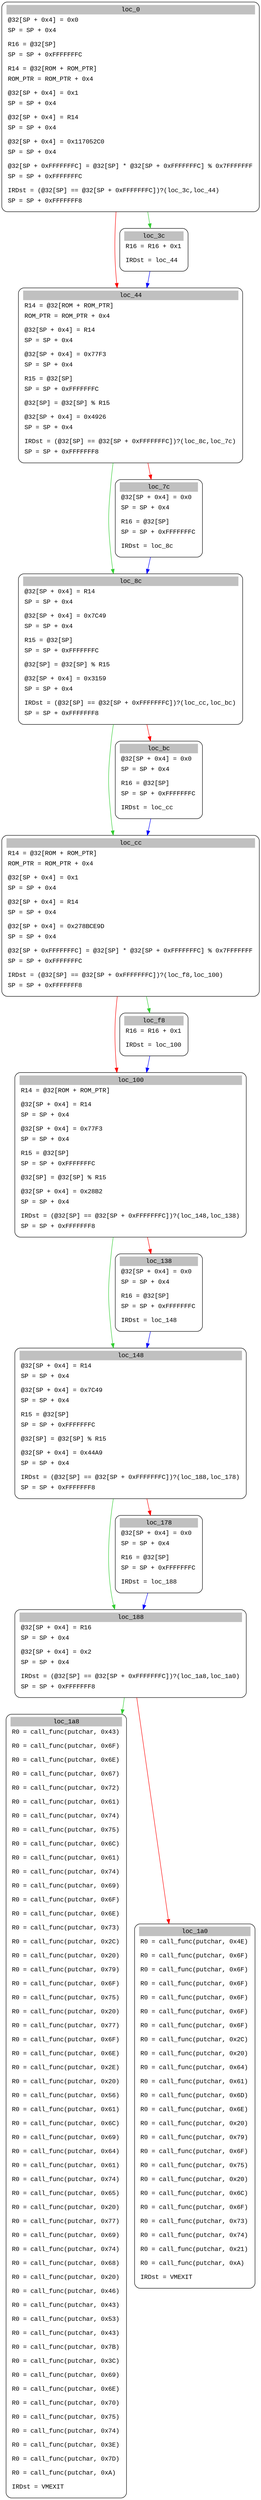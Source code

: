 digraph asm_graph {
0 [
shape="Mrecord" fontname="Courier New"label =<<table border="0" cellborder="0" cellpadding="3"><tr><td align="center" colspan="2" bgcolor="grey">loc_0</td></tr><tr><td align="left">@32[SP + 0x4] = 0x0</td></tr><tr><td align="left">SP = SP + 0x4</td></tr><tr><td align="left"></td></tr><tr><td align="left">R16 = @32[SP]</td></tr><tr><td align="left">SP = SP + 0xFFFFFFFC</td></tr><tr><td align="left"></td></tr><tr><td align="left">R14 = @32[ROM + ROM_PTR]</td></tr><tr><td align="left">ROM_PTR = ROM_PTR + 0x4</td></tr><tr><td align="left"></td></tr><tr><td align="left">@32[SP + 0x4] = 0x1</td></tr><tr><td align="left">SP = SP + 0x4</td></tr><tr><td align="left"></td></tr><tr><td align="left">@32[SP + 0x4] = R14</td></tr><tr><td align="left">SP = SP + 0x4</td></tr><tr><td align="left"></td></tr><tr><td align="left">@32[SP + 0x4] = 0x117052C0</td></tr><tr><td align="left">SP = SP + 0x4</td></tr><tr><td align="left"></td></tr><tr><td align="left">@32[SP + 0xFFFFFFFC] = @32[SP] * @32[SP + 0xFFFFFFFC] % 0x7FFFFFFF</td></tr><tr><td align="left">SP = SP + 0xFFFFFFFC</td></tr><tr><td align="left"></td></tr><tr><td align="left">IRDst = (@32[SP] == @32[SP + 0xFFFFFFFC])?(loc_3c,loc_44)</td></tr><tr><td align="left">SP = SP + 0xFFFFFFF8</td></tr><tr><td align="left"></td></tr></table>> ];
1 [
shape="Mrecord" fontname="Courier New"label =<<table border="0" cellborder="0" cellpadding="3"><tr><td align="center" colspan="2" bgcolor="grey">loc_44</td></tr><tr><td align="left">R14 = @32[ROM + ROM_PTR]</td></tr><tr><td align="left">ROM_PTR = ROM_PTR + 0x4</td></tr><tr><td align="left"></td></tr><tr><td align="left">@32[SP + 0x4] = R14</td></tr><tr><td align="left">SP = SP + 0x4</td></tr><tr><td align="left"></td></tr><tr><td align="left">@32[SP + 0x4] = 0x77F3</td></tr><tr><td align="left">SP = SP + 0x4</td></tr><tr><td align="left"></td></tr><tr><td align="left">R15 = @32[SP]</td></tr><tr><td align="left">SP = SP + 0xFFFFFFFC</td></tr><tr><td align="left"></td></tr><tr><td align="left">@32[SP] = @32[SP] % R15</td></tr><tr><td align="left"></td></tr><tr><td align="left">@32[SP + 0x4] = 0x4926</td></tr><tr><td align="left">SP = SP + 0x4</td></tr><tr><td align="left"></td></tr><tr><td align="left">IRDst = (@32[SP] == @32[SP + 0xFFFFFFFC])?(loc_8c,loc_7c)</td></tr><tr><td align="left">SP = SP + 0xFFFFFFF8</td></tr><tr><td align="left"></td></tr></table>> ];
2 [
shape="Mrecord" fontname="Courier New"label =<<table border="0" cellborder="0" cellpadding="3"><tr><td align="center" colspan="2" bgcolor="grey">loc_3c</td></tr><tr><td align="left">R16 = R16 + 0x1</td></tr><tr><td align="left"></td></tr><tr><td align="left">IRDst = loc_44</td></tr><tr><td align="left"></td></tr></table>> ];
3 [
shape="Mrecord" fontname="Courier New"label =<<table border="0" cellborder="0" cellpadding="3"><tr><td align="center" colspan="2" bgcolor="grey">loc_8c</td></tr><tr><td align="left">@32[SP + 0x4] = R14</td></tr><tr><td align="left">SP = SP + 0x4</td></tr><tr><td align="left"></td></tr><tr><td align="left">@32[SP + 0x4] = 0x7C49</td></tr><tr><td align="left">SP = SP + 0x4</td></tr><tr><td align="left"></td></tr><tr><td align="left">R15 = @32[SP]</td></tr><tr><td align="left">SP = SP + 0xFFFFFFFC</td></tr><tr><td align="left"></td></tr><tr><td align="left">@32[SP] = @32[SP] % R15</td></tr><tr><td align="left"></td></tr><tr><td align="left">@32[SP + 0x4] = 0x3159</td></tr><tr><td align="left">SP = SP + 0x4</td></tr><tr><td align="left"></td></tr><tr><td align="left">IRDst = (@32[SP] == @32[SP + 0xFFFFFFFC])?(loc_cc,loc_bc)</td></tr><tr><td align="left">SP = SP + 0xFFFFFFF8</td></tr><tr><td align="left"></td></tr></table>> ];
4 [
shape="Mrecord" fontname="Courier New"label =<<table border="0" cellborder="0" cellpadding="3"><tr><td align="center" colspan="2" bgcolor="grey">loc_7c</td></tr><tr><td align="left">@32[SP + 0x4] = 0x0</td></tr><tr><td align="left">SP = SP + 0x4</td></tr><tr><td align="left"></td></tr><tr><td align="left">R16 = @32[SP]</td></tr><tr><td align="left">SP = SP + 0xFFFFFFFC</td></tr><tr><td align="left"></td></tr><tr><td align="left">IRDst = loc_8c</td></tr><tr><td align="left"></td></tr></table>> ];
5 [
shape="Mrecord" fontname="Courier New"label =<<table border="0" cellborder="0" cellpadding="3"><tr><td align="center" colspan="2" bgcolor="grey">loc_cc</td></tr><tr><td align="left">R14 = @32[ROM + ROM_PTR]</td></tr><tr><td align="left">ROM_PTR = ROM_PTR + 0x4</td></tr><tr><td align="left"></td></tr><tr><td align="left">@32[SP + 0x4] = 0x1</td></tr><tr><td align="left">SP = SP + 0x4</td></tr><tr><td align="left"></td></tr><tr><td align="left">@32[SP + 0x4] = R14</td></tr><tr><td align="left">SP = SP + 0x4</td></tr><tr><td align="left"></td></tr><tr><td align="left">@32[SP + 0x4] = 0x278BCE9D</td></tr><tr><td align="left">SP = SP + 0x4</td></tr><tr><td align="left"></td></tr><tr><td align="left">@32[SP + 0xFFFFFFFC] = @32[SP] * @32[SP + 0xFFFFFFFC] % 0x7FFFFFFF</td></tr><tr><td align="left">SP = SP + 0xFFFFFFFC</td></tr><tr><td align="left"></td></tr><tr><td align="left">IRDst = (@32[SP] == @32[SP + 0xFFFFFFFC])?(loc_f8,loc_100)</td></tr><tr><td align="left">SP = SP + 0xFFFFFFF8</td></tr><tr><td align="left"></td></tr></table>> ];
6 [
shape="Mrecord" fontname="Courier New"label =<<table border="0" cellborder="0" cellpadding="3"><tr><td align="center" colspan="2" bgcolor="grey">loc_bc</td></tr><tr><td align="left">@32[SP + 0x4] = 0x0</td></tr><tr><td align="left">SP = SP + 0x4</td></tr><tr><td align="left"></td></tr><tr><td align="left">R16 = @32[SP]</td></tr><tr><td align="left">SP = SP + 0xFFFFFFFC</td></tr><tr><td align="left"></td></tr><tr><td align="left">IRDst = loc_cc</td></tr><tr><td align="left"></td></tr></table>> ];
7 [
shape="Mrecord" fontname="Courier New"label =<<table border="0" cellborder="0" cellpadding="3"><tr><td align="center" colspan="2" bgcolor="grey">loc_100</td></tr><tr><td align="left">R14 = @32[ROM + ROM_PTR]</td></tr><tr><td align="left"></td></tr><tr><td align="left">@32[SP + 0x4] = R14</td></tr><tr><td align="left">SP = SP + 0x4</td></tr><tr><td align="left"></td></tr><tr><td align="left">@32[SP + 0x4] = 0x77F3</td></tr><tr><td align="left">SP = SP + 0x4</td></tr><tr><td align="left"></td></tr><tr><td align="left">R15 = @32[SP]</td></tr><tr><td align="left">SP = SP + 0xFFFFFFFC</td></tr><tr><td align="left"></td></tr><tr><td align="left">@32[SP] = @32[SP] % R15</td></tr><tr><td align="left"></td></tr><tr><td align="left">@32[SP + 0x4] = 0x28B2</td></tr><tr><td align="left">SP = SP + 0x4</td></tr><tr><td align="left"></td></tr><tr><td align="left">IRDst = (@32[SP] == @32[SP + 0xFFFFFFFC])?(loc_148,loc_138)</td></tr><tr><td align="left">SP = SP + 0xFFFFFFF8</td></tr><tr><td align="left"></td></tr></table>> ];
8 [
shape="Mrecord" fontname="Courier New"label =<<table border="0" cellborder="0" cellpadding="3"><tr><td align="center" colspan="2" bgcolor="grey">loc_f8</td></tr><tr><td align="left">R16 = R16 + 0x1</td></tr><tr><td align="left"></td></tr><tr><td align="left">IRDst = loc_100</td></tr><tr><td align="left"></td></tr></table>> ];
9 [
shape="Mrecord" fontname="Courier New"label =<<table border="0" cellborder="0" cellpadding="3"><tr><td align="center" colspan="2" bgcolor="grey">loc_148</td></tr><tr><td align="left">@32[SP + 0x4] = R14</td></tr><tr><td align="left">SP = SP + 0x4</td></tr><tr><td align="left"></td></tr><tr><td align="left">@32[SP + 0x4] = 0x7C49</td></tr><tr><td align="left">SP = SP + 0x4</td></tr><tr><td align="left"></td></tr><tr><td align="left">R15 = @32[SP]</td></tr><tr><td align="left">SP = SP + 0xFFFFFFFC</td></tr><tr><td align="left"></td></tr><tr><td align="left">@32[SP] = @32[SP] % R15</td></tr><tr><td align="left"></td></tr><tr><td align="left">@32[SP + 0x4] = 0x44A9</td></tr><tr><td align="left">SP = SP + 0x4</td></tr><tr><td align="left"></td></tr><tr><td align="left">IRDst = (@32[SP] == @32[SP + 0xFFFFFFFC])?(loc_188,loc_178)</td></tr><tr><td align="left">SP = SP + 0xFFFFFFF8</td></tr><tr><td align="left"></td></tr></table>> ];
10 [
shape="Mrecord" fontname="Courier New"label =<<table border="0" cellborder="0" cellpadding="3"><tr><td align="center" colspan="2" bgcolor="grey">loc_138</td></tr><tr><td align="left">@32[SP + 0x4] = 0x0</td></tr><tr><td align="left">SP = SP + 0x4</td></tr><tr><td align="left"></td></tr><tr><td align="left">R16 = @32[SP]</td></tr><tr><td align="left">SP = SP + 0xFFFFFFFC</td></tr><tr><td align="left"></td></tr><tr><td align="left">IRDst = loc_148</td></tr><tr><td align="left"></td></tr></table>> ];
11 [
shape="Mrecord" fontname="Courier New"label =<<table border="0" cellborder="0" cellpadding="3"><tr><td align="center" colspan="2" bgcolor="grey">loc_188</td></tr><tr><td align="left">@32[SP + 0x4] = R16</td></tr><tr><td align="left">SP = SP + 0x4</td></tr><tr><td align="left"></td></tr><tr><td align="left">@32[SP + 0x4] = 0x2</td></tr><tr><td align="left">SP = SP + 0x4</td></tr><tr><td align="left"></td></tr><tr><td align="left">IRDst = (@32[SP] == @32[SP + 0xFFFFFFFC])?(loc_1a8,loc_1a0)</td></tr><tr><td align="left">SP = SP + 0xFFFFFFF8</td></tr><tr><td align="left"></td></tr></table>> ];
12 [
shape="Mrecord" fontname="Courier New"label =<<table border="0" cellborder="0" cellpadding="3"><tr><td align="center" colspan="2" bgcolor="grey">loc_178</td></tr><tr><td align="left">@32[SP + 0x4] = 0x0</td></tr><tr><td align="left">SP = SP + 0x4</td></tr><tr><td align="left"></td></tr><tr><td align="left">R16 = @32[SP]</td></tr><tr><td align="left">SP = SP + 0xFFFFFFFC</td></tr><tr><td align="left"></td></tr><tr><td align="left">IRDst = loc_188</td></tr><tr><td align="left"></td></tr></table>> ];
13 [
shape="Mrecord" fontname="Courier New"label =<<table border="0" cellborder="0" cellpadding="3"><tr><td align="center" colspan="2" bgcolor="grey">loc_1a8</td></tr><tr><td align="left">R0 = call_func(putchar, 0x43)</td></tr><tr><td align="left"></td></tr><tr><td align="left">R0 = call_func(putchar, 0x6F)</td></tr><tr><td align="left"></td></tr><tr><td align="left">R0 = call_func(putchar, 0x6E)</td></tr><tr><td align="left"></td></tr><tr><td align="left">R0 = call_func(putchar, 0x67)</td></tr><tr><td align="left"></td></tr><tr><td align="left">R0 = call_func(putchar, 0x72)</td></tr><tr><td align="left"></td></tr><tr><td align="left">R0 = call_func(putchar, 0x61)</td></tr><tr><td align="left"></td></tr><tr><td align="left">R0 = call_func(putchar, 0x74)</td></tr><tr><td align="left"></td></tr><tr><td align="left">R0 = call_func(putchar, 0x75)</td></tr><tr><td align="left"></td></tr><tr><td align="left">R0 = call_func(putchar, 0x6C)</td></tr><tr><td align="left"></td></tr><tr><td align="left">R0 = call_func(putchar, 0x61)</td></tr><tr><td align="left"></td></tr><tr><td align="left">R0 = call_func(putchar, 0x74)</td></tr><tr><td align="left"></td></tr><tr><td align="left">R0 = call_func(putchar, 0x69)</td></tr><tr><td align="left"></td></tr><tr><td align="left">R0 = call_func(putchar, 0x6F)</td></tr><tr><td align="left"></td></tr><tr><td align="left">R0 = call_func(putchar, 0x6E)</td></tr><tr><td align="left"></td></tr><tr><td align="left">R0 = call_func(putchar, 0x73)</td></tr><tr><td align="left"></td></tr><tr><td align="left">R0 = call_func(putchar, 0x2C)</td></tr><tr><td align="left"></td></tr><tr><td align="left">R0 = call_func(putchar, 0x20)</td></tr><tr><td align="left"></td></tr><tr><td align="left">R0 = call_func(putchar, 0x79)</td></tr><tr><td align="left"></td></tr><tr><td align="left">R0 = call_func(putchar, 0x6F)</td></tr><tr><td align="left"></td></tr><tr><td align="left">R0 = call_func(putchar, 0x75)</td></tr><tr><td align="left"></td></tr><tr><td align="left">R0 = call_func(putchar, 0x20)</td></tr><tr><td align="left"></td></tr><tr><td align="left">R0 = call_func(putchar, 0x77)</td></tr><tr><td align="left"></td></tr><tr><td align="left">R0 = call_func(putchar, 0x6F)</td></tr><tr><td align="left"></td></tr><tr><td align="left">R0 = call_func(putchar, 0x6E)</td></tr><tr><td align="left"></td></tr><tr><td align="left">R0 = call_func(putchar, 0x2E)</td></tr><tr><td align="left"></td></tr><tr><td align="left">R0 = call_func(putchar, 0x20)</td></tr><tr><td align="left"></td></tr><tr><td align="left">R0 = call_func(putchar, 0x56)</td></tr><tr><td align="left"></td></tr><tr><td align="left">R0 = call_func(putchar, 0x61)</td></tr><tr><td align="left"></td></tr><tr><td align="left">R0 = call_func(putchar, 0x6C)</td></tr><tr><td align="left"></td></tr><tr><td align="left">R0 = call_func(putchar, 0x69)</td></tr><tr><td align="left"></td></tr><tr><td align="left">R0 = call_func(putchar, 0x64)</td></tr><tr><td align="left"></td></tr><tr><td align="left">R0 = call_func(putchar, 0x61)</td></tr><tr><td align="left"></td></tr><tr><td align="left">R0 = call_func(putchar, 0x74)</td></tr><tr><td align="left"></td></tr><tr><td align="left">R0 = call_func(putchar, 0x65)</td></tr><tr><td align="left"></td></tr><tr><td align="left">R0 = call_func(putchar, 0x20)</td></tr><tr><td align="left"></td></tr><tr><td align="left">R0 = call_func(putchar, 0x77)</td></tr><tr><td align="left"></td></tr><tr><td align="left">R0 = call_func(putchar, 0x69)</td></tr><tr><td align="left"></td></tr><tr><td align="left">R0 = call_func(putchar, 0x74)</td></tr><tr><td align="left"></td></tr><tr><td align="left">R0 = call_func(putchar, 0x68)</td></tr><tr><td align="left"></td></tr><tr><td align="left">R0 = call_func(putchar, 0x20)</td></tr><tr><td align="left"></td></tr><tr><td align="left">R0 = call_func(putchar, 0x46)</td></tr><tr><td align="left"></td></tr><tr><td align="left">R0 = call_func(putchar, 0x43)</td></tr><tr><td align="left"></td></tr><tr><td align="left">R0 = call_func(putchar, 0x53)</td></tr><tr><td align="left"></td></tr><tr><td align="left">R0 = call_func(putchar, 0x43)</td></tr><tr><td align="left"></td></tr><tr><td align="left">R0 = call_func(putchar, 0x7B)</td></tr><tr><td align="left"></td></tr><tr><td align="left">R0 = call_func(putchar, 0x3C)</td></tr><tr><td align="left"></td></tr><tr><td align="left">R0 = call_func(putchar, 0x69)</td></tr><tr><td align="left"></td></tr><tr><td align="left">R0 = call_func(putchar, 0x6E)</td></tr><tr><td align="left"></td></tr><tr><td align="left">R0 = call_func(putchar, 0x70)</td></tr><tr><td align="left"></td></tr><tr><td align="left">R0 = call_func(putchar, 0x75)</td></tr><tr><td align="left"></td></tr><tr><td align="left">R0 = call_func(putchar, 0x74)</td></tr><tr><td align="left"></td></tr><tr><td align="left">R0 = call_func(putchar, 0x3E)</td></tr><tr><td align="left"></td></tr><tr><td align="left">R0 = call_func(putchar, 0x7D)</td></tr><tr><td align="left"></td></tr><tr><td align="left">R0 = call_func(putchar, 0xA)</td></tr><tr><td align="left"></td></tr><tr><td align="left">IRDst = VMEXIT</td></tr><tr><td align="left"></td></tr></table>> ];
14 [
shape="Mrecord" fontname="Courier New"label =<<table border="0" cellborder="0" cellpadding="3"><tr><td align="center" colspan="2" bgcolor="grey">loc_1a0</td></tr><tr><td align="left">R0 = call_func(putchar, 0x4E)</td></tr><tr><td align="left"></td></tr><tr><td align="left">R0 = call_func(putchar, 0x6F)</td></tr><tr><td align="left"></td></tr><tr><td align="left">R0 = call_func(putchar, 0x6F)</td></tr><tr><td align="left"></td></tr><tr><td align="left">R0 = call_func(putchar, 0x6F)</td></tr><tr><td align="left"></td></tr><tr><td align="left">R0 = call_func(putchar, 0x6F)</td></tr><tr><td align="left"></td></tr><tr><td align="left">R0 = call_func(putchar, 0x6F)</td></tr><tr><td align="left"></td></tr><tr><td align="left">R0 = call_func(putchar, 0x6F)</td></tr><tr><td align="left"></td></tr><tr><td align="left">R0 = call_func(putchar, 0x2C)</td></tr><tr><td align="left"></td></tr><tr><td align="left">R0 = call_func(putchar, 0x20)</td></tr><tr><td align="left"></td></tr><tr><td align="left">R0 = call_func(putchar, 0x64)</td></tr><tr><td align="left"></td></tr><tr><td align="left">R0 = call_func(putchar, 0x61)</td></tr><tr><td align="left"></td></tr><tr><td align="left">R0 = call_func(putchar, 0x6D)</td></tr><tr><td align="left"></td></tr><tr><td align="left">R0 = call_func(putchar, 0x6E)</td></tr><tr><td align="left"></td></tr><tr><td align="left">R0 = call_func(putchar, 0x20)</td></tr><tr><td align="left"></td></tr><tr><td align="left">R0 = call_func(putchar, 0x79)</td></tr><tr><td align="left"></td></tr><tr><td align="left">R0 = call_func(putchar, 0x6F)</td></tr><tr><td align="left"></td></tr><tr><td align="left">R0 = call_func(putchar, 0x75)</td></tr><tr><td align="left"></td></tr><tr><td align="left">R0 = call_func(putchar, 0x20)</td></tr><tr><td align="left"></td></tr><tr><td align="left">R0 = call_func(putchar, 0x6C)</td></tr><tr><td align="left"></td></tr><tr><td align="left">R0 = call_func(putchar, 0x6F)</td></tr><tr><td align="left"></td></tr><tr><td align="left">R0 = call_func(putchar, 0x73)</td></tr><tr><td align="left"></td></tr><tr><td align="left">R0 = call_func(putchar, 0x74)</td></tr><tr><td align="left"></td></tr><tr><td align="left">R0 = call_func(putchar, 0x21)</td></tr><tr><td align="left"></td></tr><tr><td align="left">R0 = call_func(putchar, 0xA)</td></tr><tr><td align="left"></td></tr><tr><td align="left">IRDst = VMEXIT</td></tr><tr><td align="left"></td></tr></table>> ];
0 -> 1[color="red"];
0 -> 2[color="limegreen"];
1 -> 4[color="red"];
1 -> 3[color="limegreen"];
2 -> 1[color="blue"];
4 -> 3[color="blue"];
6 -> 5[color="blue"];
7 -> 9[color="limegreen"];
7 -> 10[color="red"];
8 -> 7[color="blue"];
9 -> 12[color="red"];
9 -> 11[color="limegreen"];
10 -> 9[color="blue"];
11 -> 14[color="red"];
11 -> 13[color="limegreen"];
12 -> 11[color="blue"];
3 -> 6[color="red"];
3 -> 5[color="limegreen"];
5 -> 7[color="red"];
5 -> 8[color="limegreen"];
}